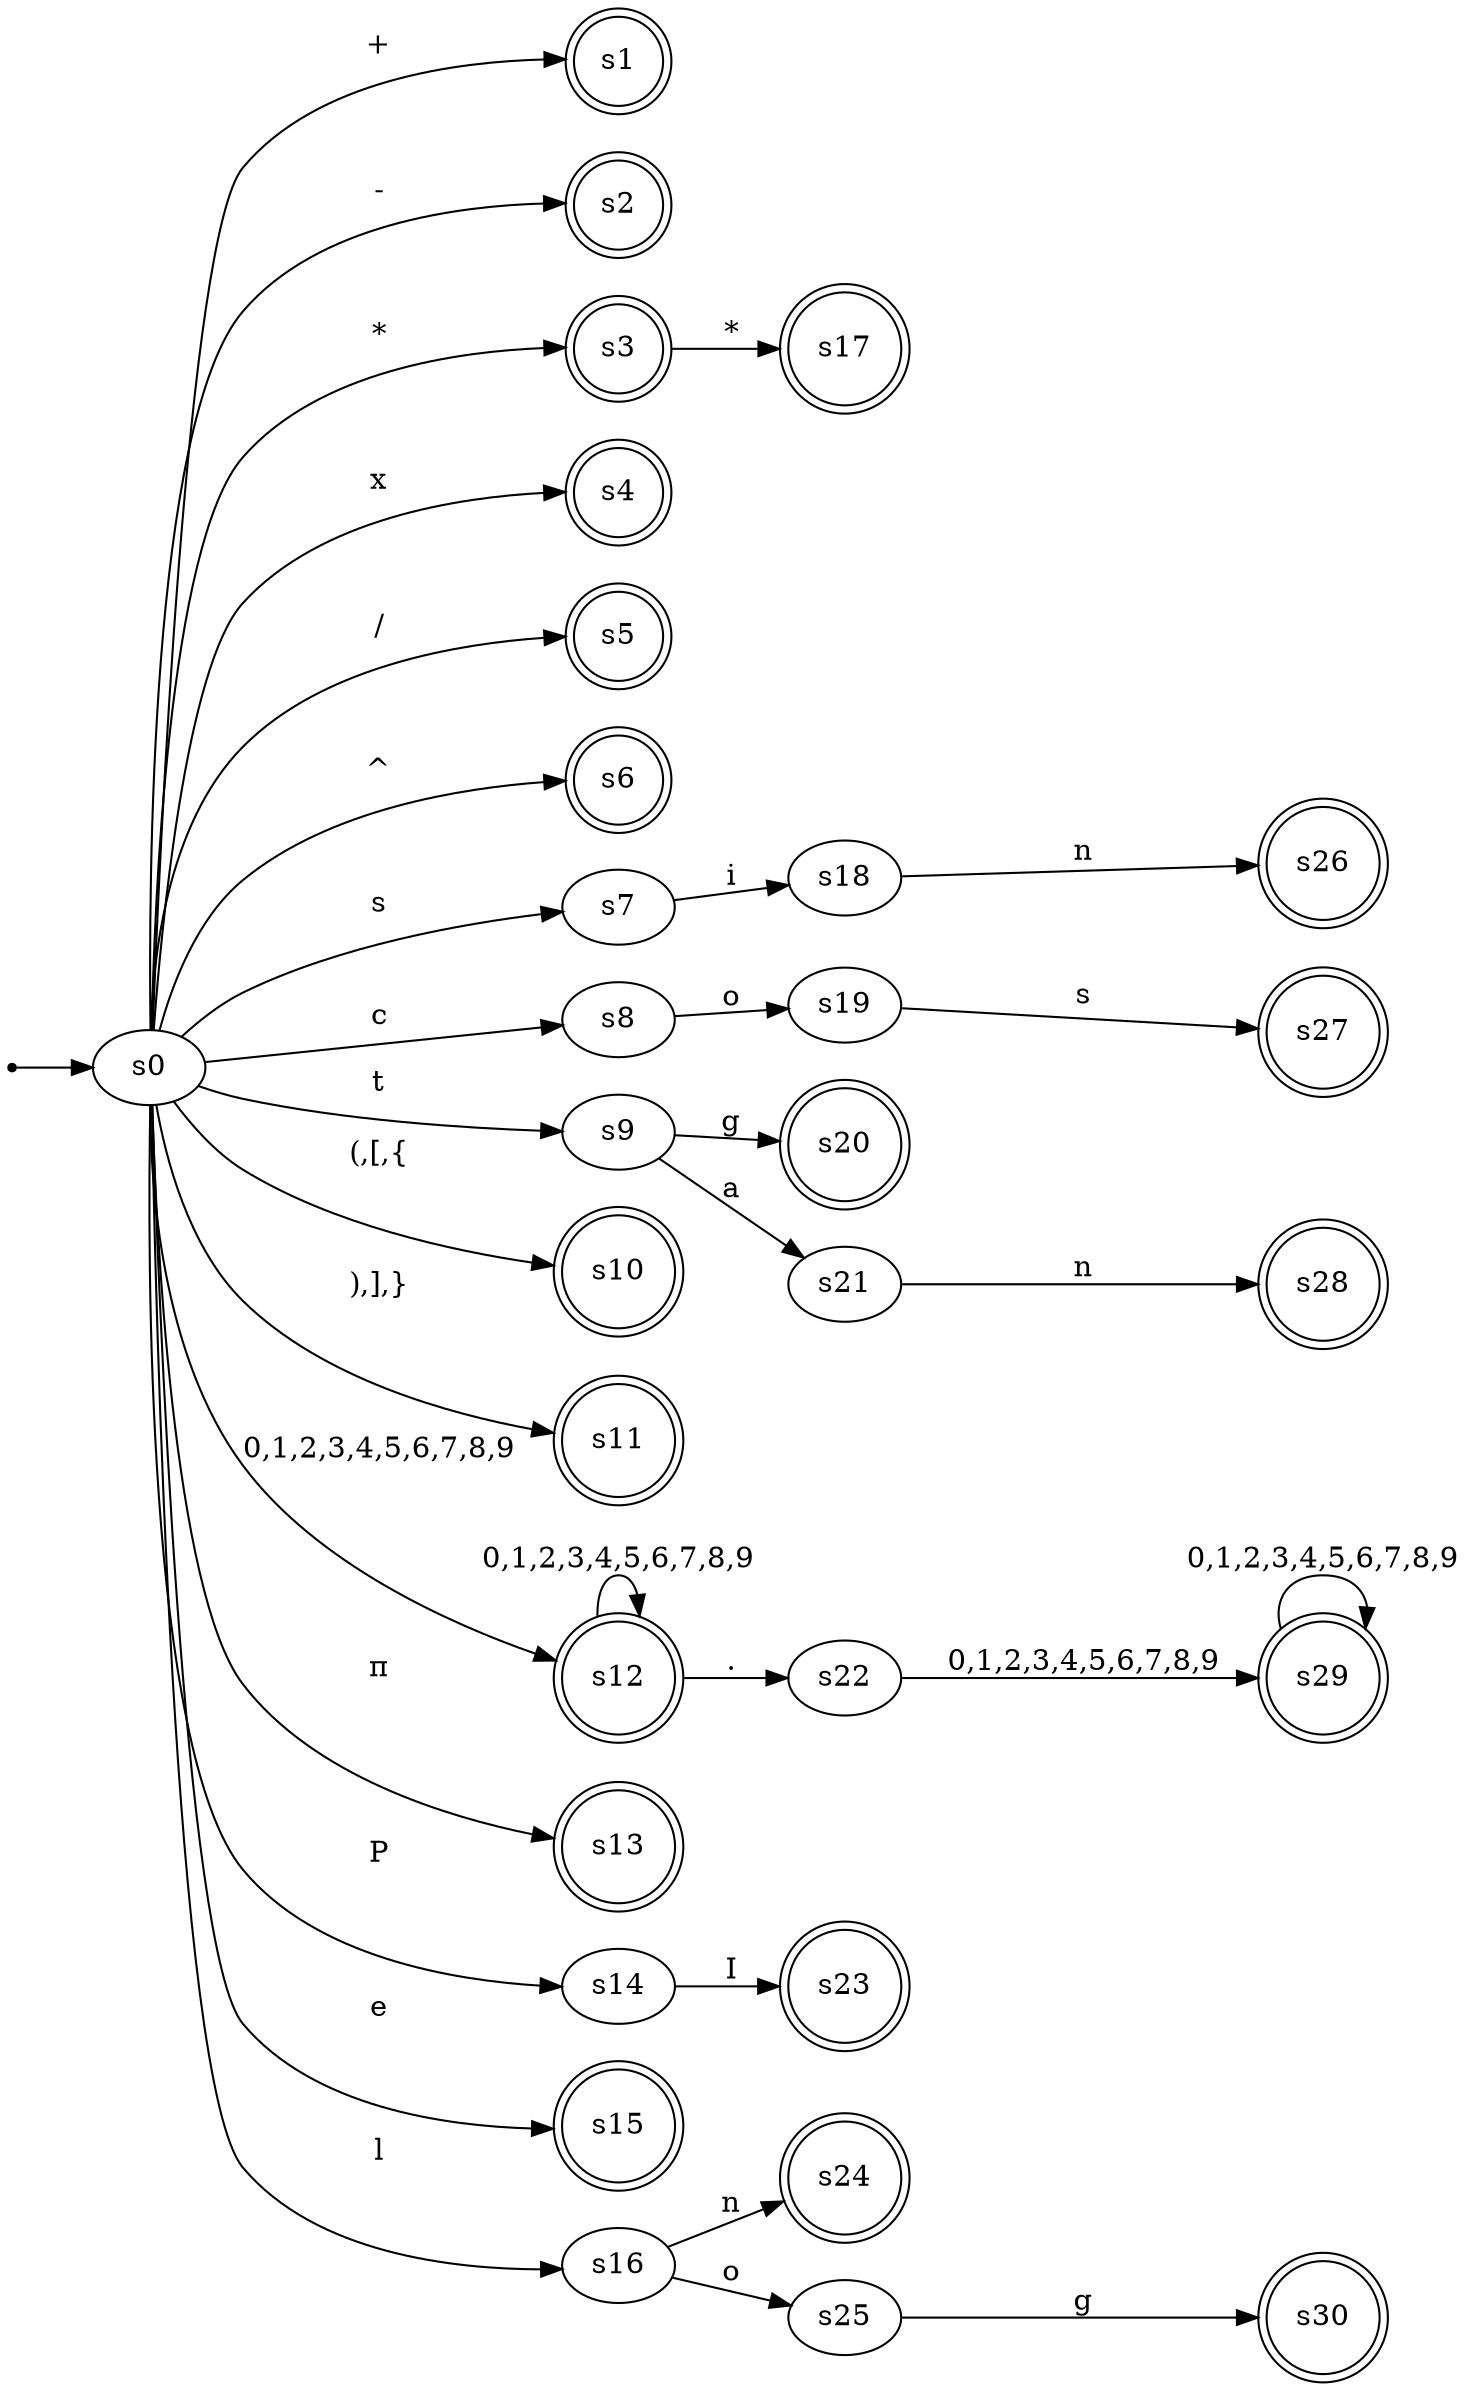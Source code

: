 digraph {
	graph [rankdir=LR]
	ini [shape=point]
	s0
	ini -> s0
	s1 [shape=doublecircle]
	s2 [shape=doublecircle]
	s3 [shape=doublecircle]
	s4 [shape=doublecircle]
	s5 [shape=doublecircle]
	s6 [shape=doublecircle]
	s7
	s8
	s9
	s10 [shape=doublecircle]
	s11 [shape=doublecircle]
	s12 [shape=doublecircle]
	s13 [shape=doublecircle]
	s14
	s15 [shape=doublecircle]
	s16
	s17 [shape=doublecircle]
	s18
	s19
	s20 [shape=doublecircle]
	s21
	s22
	s23 [shape=doublecircle]
	s24 [shape=doublecircle]
	s25
	s26 [shape=doublecircle]
	s27 [shape=doublecircle]
	s28 [shape=doublecircle]
	s29 [shape=doublecircle]
	s30 [shape=doublecircle]
	s0 -> s1 [label="+"]
	s0 -> s2 [label="-"]
	s0 -> s3 [label="*"]
	s0 -> s4 [label=x]
	s0 -> s5 [label="/"]
	s0 -> s6 [label="^"]
	s0 -> s7 [label=s]
	s0 -> s8 [label=c]
	s0 -> s9 [label=t]
	s0 -> s10 [label="(,[,{"]
	s0 -> s11 [label="),],}"]
	s0 -> s12 [label="0,1,2,3,4,5,6,7,8,9"]
	s0 -> s13 [label="π"]
	s0 -> s14 [label=P]
	s0 -> s15 [label=e]
	s0 -> s16 [label=l]
	s3 -> s17 [label="*"]
	s7 -> s18 [label=i]
	s8 -> s19 [label=o]
	s9 -> s20 [label=g]
	s9 -> s21 [label=a]
	s12 -> s12 [label="0,1,2,3,4,5,6,7,8,9"]
	s12 -> s22 [label="."]
	s14 -> s23 [label=I]
	s16 -> s24 [label=n]
	s16 -> s25 [label=o]
	s18 -> s26 [label=n]
	s19 -> s27 [label=s]
	s21 -> s28 [label=n]
	s22 -> s29 [label="0,1,2,3,4,5,6,7,8,9"]
	s25 -> s30 [label=g]
	s29 -> s29 [label="0,1,2,3,4,5,6,7,8,9"]
}
